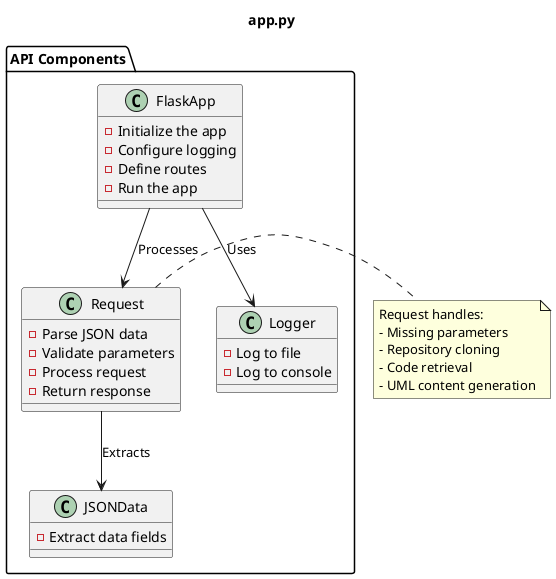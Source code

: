@startuml
title app.py

package "API Components" {
    class FlaskApp {
        - Initialize the app
        - Configure logging
        - Define routes
        - Run the app
    }

    class Logger {
        - Log to file
        - Log to console
    }

    class Request {
        - Parse JSON data
        - Validate parameters
        - Process request
        - Return response
    }

    class JSONData {
        - Extract data fields
    }
}

FlaskApp --> Logger : Uses
FlaskApp --> Request : Processes
Request --> JSONData : Extracts

note right of Request
  Request handles:
  - Missing parameters
  - Repository cloning
  - Code retrieval
  - UML content generation
end note

@enduml
